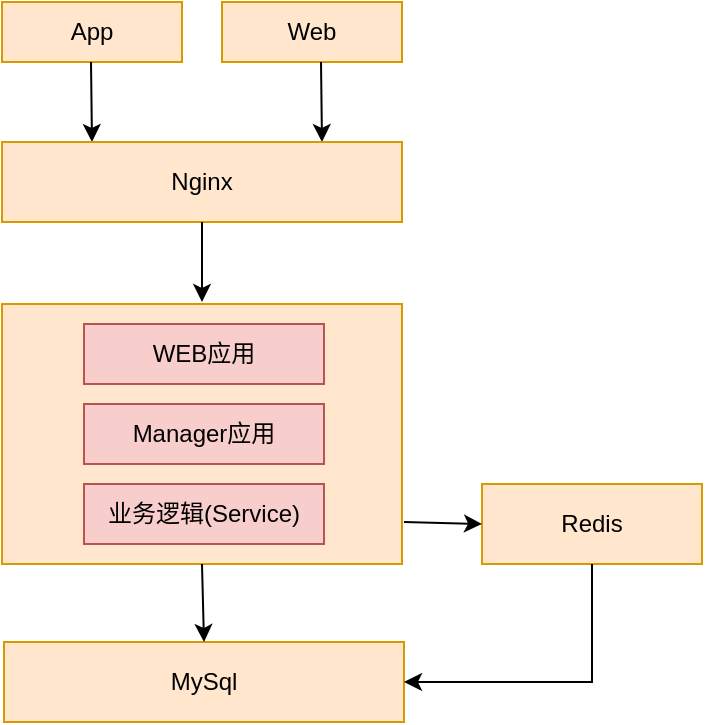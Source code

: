 <mxfile version="20.2.3" type="github">
  <diagram id="HXNxVL0AcPgF9Telcvqg" name="单体">
    <mxGraphModel dx="1422" dy="762" grid="1" gridSize="10" guides="1" tooltips="1" connect="1" arrows="1" fold="1" page="1" pageScale="1" pageWidth="850" pageHeight="1100" math="0" shadow="0">
      <root>
        <mxCell id="0" />
        <mxCell id="1" parent="0" />
        <mxCell id="MELr4ZPMH8CRBj1yXyiO-2" value="App" style="rounded=0;whiteSpace=wrap;html=1;fillColor=#ffe6cc;strokeColor=#d79b00;" vertex="1" parent="1">
          <mxGeometry x="320" y="280" width="90" height="30" as="geometry" />
        </mxCell>
        <mxCell id="MELr4ZPMH8CRBj1yXyiO-3" value="Web" style="rounded=0;whiteSpace=wrap;html=1;fillColor=#ffe6cc;strokeColor=#d79b00;" vertex="1" parent="1">
          <mxGeometry x="430" y="280" width="90" height="30" as="geometry" />
        </mxCell>
        <mxCell id="MELr4ZPMH8CRBj1yXyiO-5" value="" style="rounded=0;whiteSpace=wrap;html=1;fillColor=#ffe6cc;strokeColor=#d79b00;" vertex="1" parent="1">
          <mxGeometry x="320" y="431" width="200" height="130" as="geometry" />
        </mxCell>
        <mxCell id="MELr4ZPMH8CRBj1yXyiO-6" value="WEB应用" style="rounded=0;whiteSpace=wrap;html=1;fillColor=#f8cecc;strokeColor=#b85450;" vertex="1" parent="1">
          <mxGeometry x="361" y="441" width="120" height="30" as="geometry" />
        </mxCell>
        <mxCell id="MELr4ZPMH8CRBj1yXyiO-7" value="Manager应用" style="rounded=0;whiteSpace=wrap;html=1;fillColor=#f8cecc;strokeColor=#b85450;" vertex="1" parent="1">
          <mxGeometry x="361" y="481" width="120" height="30" as="geometry" />
        </mxCell>
        <mxCell id="MELr4ZPMH8CRBj1yXyiO-8" value="业务逻辑(Service)" style="rounded=0;whiteSpace=wrap;html=1;fillColor=#f8cecc;strokeColor=#b85450;" vertex="1" parent="1">
          <mxGeometry x="361" y="521" width="120" height="30" as="geometry" />
        </mxCell>
        <mxCell id="MELr4ZPMH8CRBj1yXyiO-9" value="" style="endArrow=classic;html=1;rounded=0;" edge="1" parent="1">
          <mxGeometry width="50" height="50" relative="1" as="geometry">
            <mxPoint x="364.5" y="310" as="sourcePoint" />
            <mxPoint x="365" y="350" as="targetPoint" />
          </mxGeometry>
        </mxCell>
        <mxCell id="MELr4ZPMH8CRBj1yXyiO-10" value="" style="endArrow=classic;html=1;rounded=0;" edge="1" parent="1">
          <mxGeometry width="50" height="50" relative="1" as="geometry">
            <mxPoint x="479.5" y="310" as="sourcePoint" />
            <mxPoint x="480" y="350" as="targetPoint" />
          </mxGeometry>
        </mxCell>
        <mxCell id="MELr4ZPMH8CRBj1yXyiO-11" value="Nginx" style="rounded=0;whiteSpace=wrap;html=1;fillColor=#ffe6cc;strokeColor=#d79b00;" vertex="1" parent="1">
          <mxGeometry x="320" y="350" width="200" height="40" as="geometry" />
        </mxCell>
        <mxCell id="MELr4ZPMH8CRBj1yXyiO-12" value="" style="endArrow=classic;html=1;rounded=0;" edge="1" parent="1">
          <mxGeometry width="50" height="50" relative="1" as="geometry">
            <mxPoint x="420" y="390" as="sourcePoint" />
            <mxPoint x="420" y="430" as="targetPoint" />
          </mxGeometry>
        </mxCell>
        <mxCell id="MELr4ZPMH8CRBj1yXyiO-13" value="Redis" style="rounded=0;whiteSpace=wrap;html=1;fillColor=#ffe6cc;strokeColor=#d79b00;" vertex="1" parent="1">
          <mxGeometry x="560" y="521" width="110" height="40" as="geometry" />
        </mxCell>
        <mxCell id="MELr4ZPMH8CRBj1yXyiO-14" value="MySql" style="rounded=0;whiteSpace=wrap;html=1;fillColor=#ffe6cc;strokeColor=#d79b00;" vertex="1" parent="1">
          <mxGeometry x="321" y="600" width="200" height="40" as="geometry" />
        </mxCell>
        <mxCell id="MELr4ZPMH8CRBj1yXyiO-15" value="" style="endArrow=classic;html=1;rounded=0;entryX=0;entryY=0.5;entryDx=0;entryDy=0;" edge="1" parent="1" target="MELr4ZPMH8CRBj1yXyiO-13">
          <mxGeometry width="50" height="50" relative="1" as="geometry">
            <mxPoint x="521" y="540" as="sourcePoint" />
            <mxPoint x="571" y="490" as="targetPoint" />
          </mxGeometry>
        </mxCell>
        <mxCell id="MELr4ZPMH8CRBj1yXyiO-16" value="" style="endArrow=classic;html=1;rounded=0;entryX=0.5;entryY=0;entryDx=0;entryDy=0;" edge="1" parent="1" target="MELr4ZPMH8CRBj1yXyiO-14">
          <mxGeometry width="50" height="50" relative="1" as="geometry">
            <mxPoint x="420" y="561" as="sourcePoint" />
            <mxPoint x="470" y="511" as="targetPoint" />
          </mxGeometry>
        </mxCell>
        <mxCell id="MELr4ZPMH8CRBj1yXyiO-17" value="" style="endArrow=classic;html=1;rounded=0;exitX=0.5;exitY=1;exitDx=0;exitDy=0;entryX=1;entryY=0.5;entryDx=0;entryDy=0;" edge="1" parent="1" source="MELr4ZPMH8CRBj1yXyiO-13" target="MELr4ZPMH8CRBj1yXyiO-14">
          <mxGeometry width="50" height="50" relative="1" as="geometry">
            <mxPoint x="640" y="640" as="sourcePoint" />
            <mxPoint x="690" y="590" as="targetPoint" />
            <Array as="points">
              <mxPoint x="615" y="620" />
            </Array>
          </mxGeometry>
        </mxCell>
      </root>
    </mxGraphModel>
  </diagram>
</mxfile>
